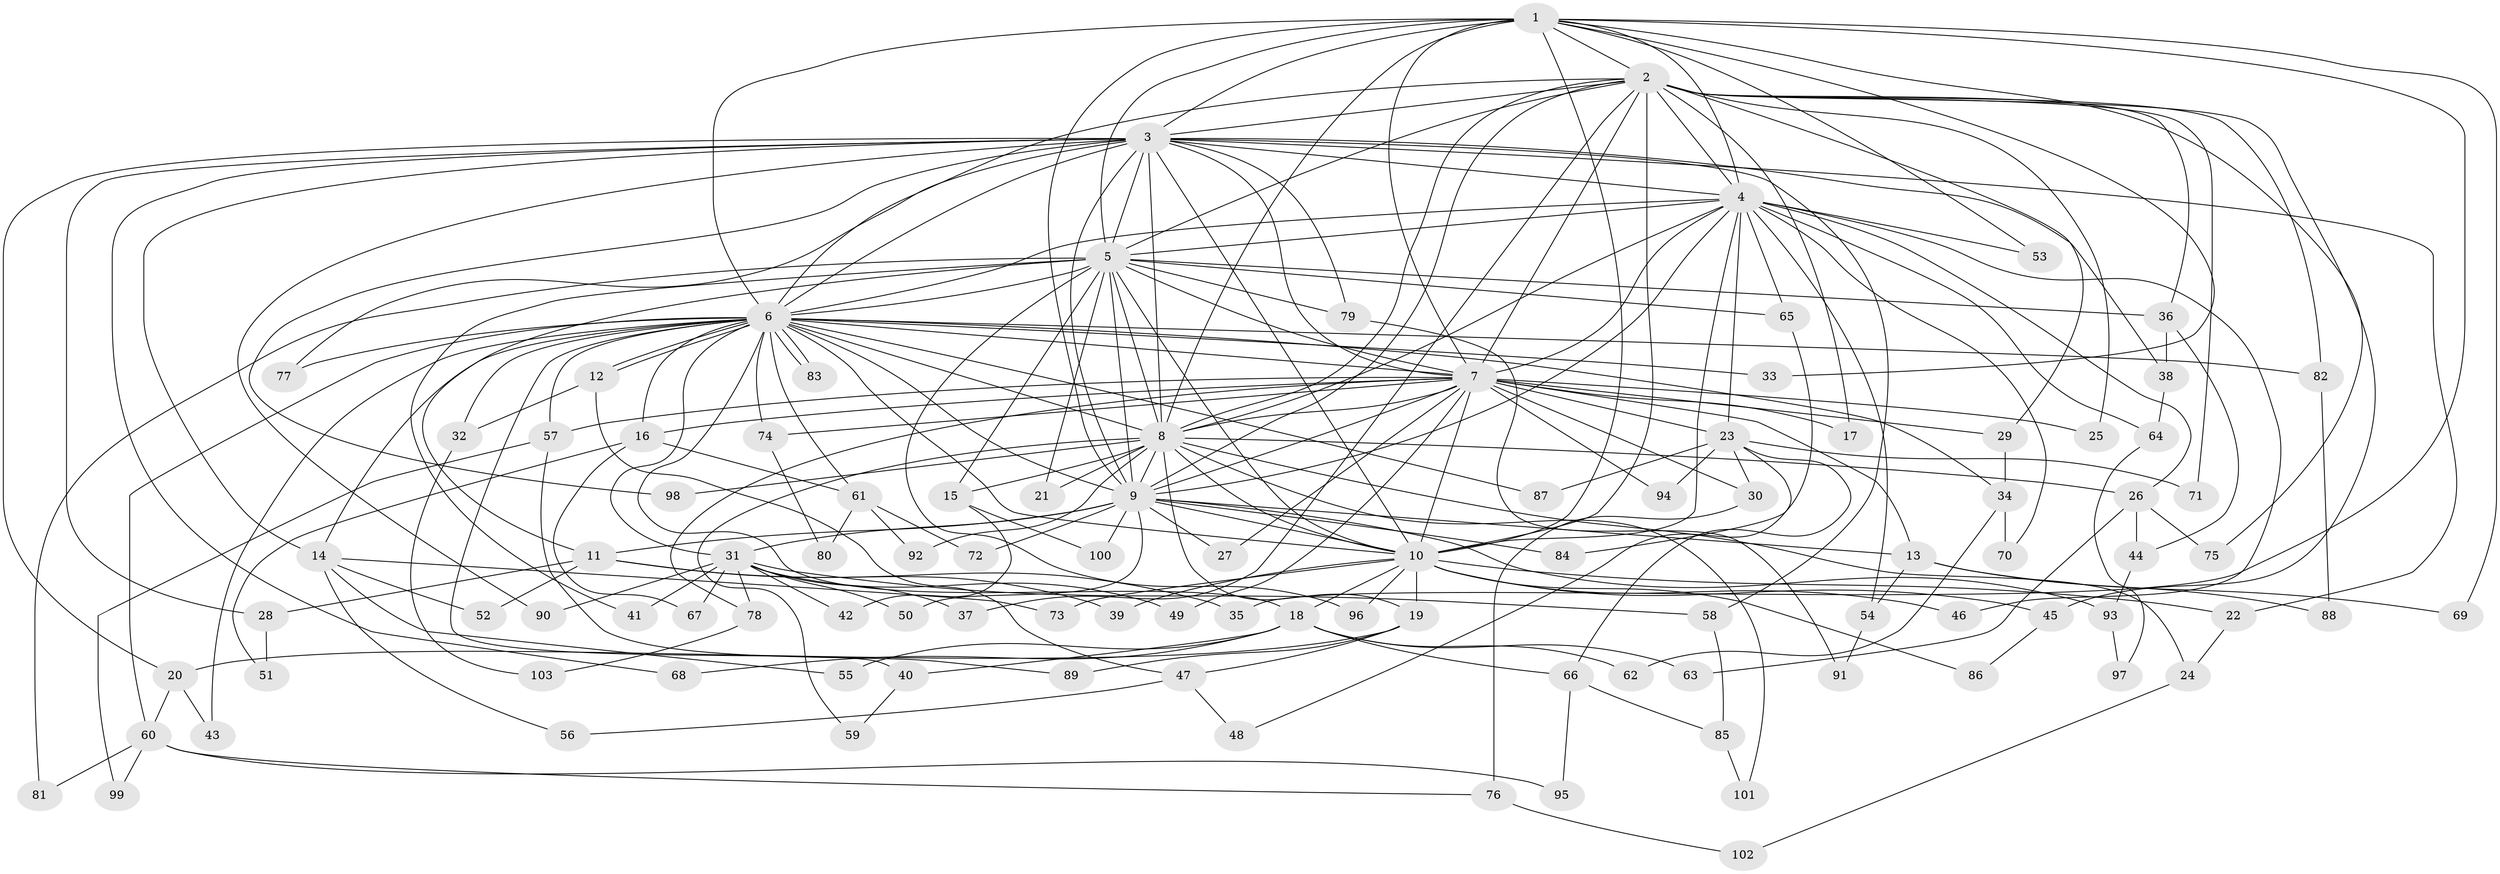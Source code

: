 // Generated by graph-tools (version 1.1) at 2025/35/03/09/25 02:35:03]
// undirected, 103 vertices, 231 edges
graph export_dot {
graph [start="1"]
  node [color=gray90,style=filled];
  1;
  2;
  3;
  4;
  5;
  6;
  7;
  8;
  9;
  10;
  11;
  12;
  13;
  14;
  15;
  16;
  17;
  18;
  19;
  20;
  21;
  22;
  23;
  24;
  25;
  26;
  27;
  28;
  29;
  30;
  31;
  32;
  33;
  34;
  35;
  36;
  37;
  38;
  39;
  40;
  41;
  42;
  43;
  44;
  45;
  46;
  47;
  48;
  49;
  50;
  51;
  52;
  53;
  54;
  55;
  56;
  57;
  58;
  59;
  60;
  61;
  62;
  63;
  64;
  65;
  66;
  67;
  68;
  69;
  70;
  71;
  72;
  73;
  74;
  75;
  76;
  77;
  78;
  79;
  80;
  81;
  82;
  83;
  84;
  85;
  86;
  87;
  88;
  89;
  90;
  91;
  92;
  93;
  94;
  95;
  96;
  97;
  98;
  99;
  100;
  101;
  102;
  103;
  1 -- 2;
  1 -- 3;
  1 -- 4;
  1 -- 5;
  1 -- 6;
  1 -- 7;
  1 -- 8;
  1 -- 9;
  1 -- 10;
  1 -- 33;
  1 -- 35;
  1 -- 53;
  1 -- 69;
  1 -- 75;
  2 -- 3;
  2 -- 4;
  2 -- 5;
  2 -- 6;
  2 -- 7;
  2 -- 8;
  2 -- 9;
  2 -- 10;
  2 -- 17;
  2 -- 25;
  2 -- 29;
  2 -- 36;
  2 -- 37;
  2 -- 45;
  2 -- 71;
  2 -- 82;
  3 -- 4;
  3 -- 5;
  3 -- 6;
  3 -- 7;
  3 -- 8;
  3 -- 9;
  3 -- 10;
  3 -- 14;
  3 -- 20;
  3 -- 22;
  3 -- 28;
  3 -- 38;
  3 -- 58;
  3 -- 68;
  3 -- 77;
  3 -- 79;
  3 -- 90;
  3 -- 98;
  4 -- 5;
  4 -- 6;
  4 -- 7;
  4 -- 8;
  4 -- 9;
  4 -- 10;
  4 -- 23;
  4 -- 26;
  4 -- 46;
  4 -- 53;
  4 -- 54;
  4 -- 64;
  4 -- 65;
  4 -- 70;
  5 -- 6;
  5 -- 7;
  5 -- 8;
  5 -- 9;
  5 -- 10;
  5 -- 11;
  5 -- 15;
  5 -- 21;
  5 -- 36;
  5 -- 41;
  5 -- 65;
  5 -- 79;
  5 -- 81;
  5 -- 96;
  6 -- 7;
  6 -- 8;
  6 -- 9;
  6 -- 10;
  6 -- 12;
  6 -- 12;
  6 -- 14;
  6 -- 16;
  6 -- 18;
  6 -- 31;
  6 -- 32;
  6 -- 33;
  6 -- 34;
  6 -- 40;
  6 -- 43;
  6 -- 57;
  6 -- 60;
  6 -- 61;
  6 -- 74;
  6 -- 77;
  6 -- 82;
  6 -- 83;
  6 -- 83;
  6 -- 87;
  7 -- 8;
  7 -- 9;
  7 -- 10;
  7 -- 13;
  7 -- 16;
  7 -- 17;
  7 -- 23;
  7 -- 25;
  7 -- 27;
  7 -- 29;
  7 -- 30;
  7 -- 49;
  7 -- 57;
  7 -- 74;
  7 -- 78;
  7 -- 94;
  8 -- 9;
  8 -- 10;
  8 -- 15;
  8 -- 19;
  8 -- 21;
  8 -- 24;
  8 -- 26;
  8 -- 59;
  8 -- 92;
  8 -- 98;
  8 -- 101;
  9 -- 10;
  9 -- 11;
  9 -- 13;
  9 -- 27;
  9 -- 31;
  9 -- 50;
  9 -- 72;
  9 -- 84;
  9 -- 93;
  9 -- 100;
  10 -- 18;
  10 -- 19;
  10 -- 22;
  10 -- 39;
  10 -- 45;
  10 -- 46;
  10 -- 73;
  10 -- 86;
  10 -- 96;
  11 -- 28;
  11 -- 35;
  11 -- 39;
  11 -- 52;
  12 -- 32;
  12 -- 47;
  13 -- 54;
  13 -- 69;
  13 -- 88;
  14 -- 52;
  14 -- 55;
  14 -- 56;
  14 -- 73;
  15 -- 42;
  15 -- 100;
  16 -- 51;
  16 -- 61;
  16 -- 67;
  18 -- 40;
  18 -- 55;
  18 -- 62;
  18 -- 63;
  18 -- 66;
  18 -- 68;
  19 -- 20;
  19 -- 47;
  19 -- 89;
  20 -- 43;
  20 -- 60;
  22 -- 24;
  23 -- 30;
  23 -- 48;
  23 -- 66;
  23 -- 71;
  23 -- 87;
  23 -- 94;
  24 -- 102;
  26 -- 44;
  26 -- 63;
  26 -- 75;
  28 -- 51;
  29 -- 34;
  30 -- 76;
  31 -- 37;
  31 -- 41;
  31 -- 42;
  31 -- 49;
  31 -- 50;
  31 -- 58;
  31 -- 67;
  31 -- 78;
  31 -- 90;
  32 -- 103;
  34 -- 62;
  34 -- 70;
  36 -- 38;
  36 -- 44;
  38 -- 64;
  40 -- 59;
  44 -- 93;
  45 -- 86;
  47 -- 48;
  47 -- 56;
  54 -- 91;
  57 -- 89;
  57 -- 99;
  58 -- 85;
  60 -- 76;
  60 -- 81;
  60 -- 95;
  60 -- 99;
  61 -- 72;
  61 -- 80;
  61 -- 92;
  64 -- 97;
  65 -- 84;
  66 -- 85;
  66 -- 95;
  74 -- 80;
  76 -- 102;
  78 -- 103;
  79 -- 91;
  82 -- 88;
  85 -- 101;
  93 -- 97;
}
